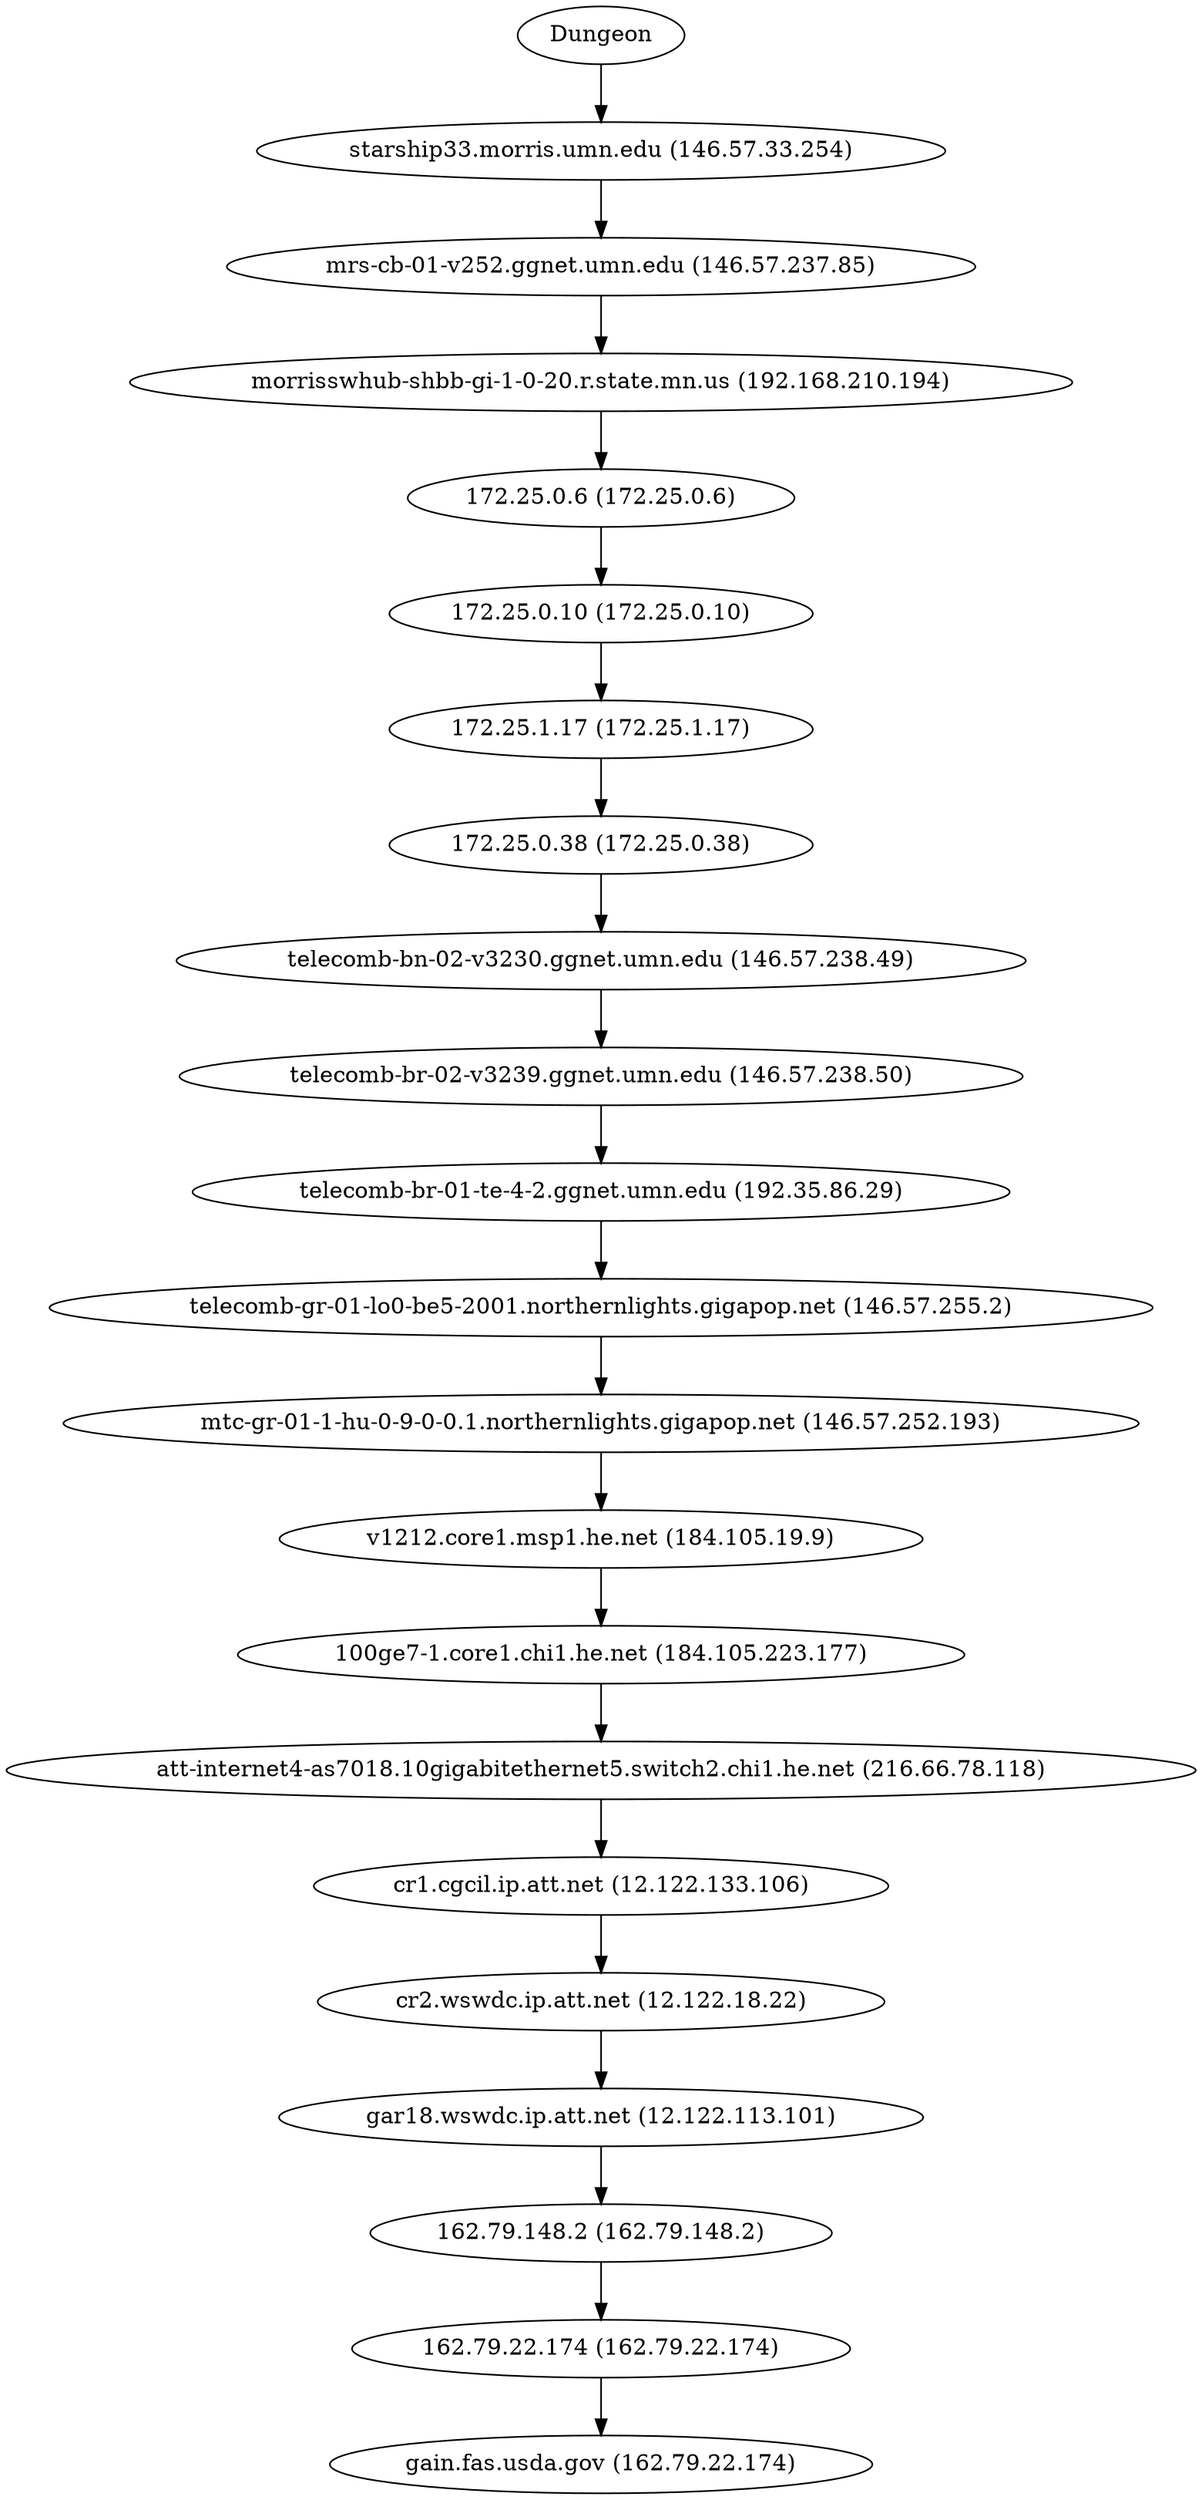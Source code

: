 digraph network {

// traceroute to gain.fas.usda.gov (162.79.22.174), 60 hops max, 60 byte packets
"Dungeon" -> "starship33.morris.umn.edu (146.57.33.254)";
"starship33.morris.umn.edu (146.57.33.254)" -> "mrs-cb-01-v252.ggnet.umn.edu (146.57.237.85)";
"mrs-cb-01-v252.ggnet.umn.edu (146.57.237.85)" -> "morrisswhub-shbb-gi-1-0-20.r.state.mn.us (192.168.210.194)";
"morrisswhub-shbb-gi-1-0-20.r.state.mn.us (192.168.210.194)" -> "172.25.0.6 (172.25.0.6)";
"172.25.0.6 (172.25.0.6)" -> "172.25.0.10 (172.25.0.10)";
"172.25.0.10 (172.25.0.10)" -> "172.25.1.17 (172.25.1.17)";
"172.25.1.17 (172.25.1.17)" -> "172.25.0.38 (172.25.0.38)";
"172.25.0.38 (172.25.0.38)" -> "telecomb-bn-02-v3230.ggnet.umn.edu (146.57.238.49)";
"telecomb-bn-02-v3230.ggnet.umn.edu (146.57.238.49)" -> "telecomb-br-02-v3239.ggnet.umn.edu (146.57.238.50)";
"telecomb-br-02-v3239.ggnet.umn.edu (146.57.238.50)" -> "telecomb-br-01-te-4-2.ggnet.umn.edu (192.35.86.29)";
"telecomb-br-01-te-4-2.ggnet.umn.edu (192.35.86.29)" -> "telecomb-gr-01-lo0-be5-2001.northernlights.gigapop.net (146.57.255.2)";
"telecomb-gr-01-lo0-be5-2001.northernlights.gigapop.net (146.57.255.2)" -> "mtc-gr-01-1-hu-0-9-0-0.1.northernlights.gigapop.net (146.57.252.193)";
"mtc-gr-01-1-hu-0-9-0-0.1.northernlights.gigapop.net (146.57.252.193)" -> "v1212.core1.msp1.he.net (184.105.19.9)";
"v1212.core1.msp1.he.net (184.105.19.9)" -> "100ge7-1.core1.chi1.he.net (184.105.223.177)";
"100ge7-1.core1.chi1.he.net (184.105.223.177)" -> "att-internet4-as7018.10gigabitethernet5.switch2.chi1.he.net (216.66.78.118)";
"att-internet4-as7018.10gigabitethernet5.switch2.chi1.he.net (216.66.78.118)" -> "cr1.cgcil.ip.att.net (12.122.133.106)";
"cr1.cgcil.ip.att.net (12.122.133.106)" -> "cr2.wswdc.ip.att.net (12.122.18.22)";
"cr2.wswdc.ip.att.net (12.122.18.22)" -> "gar18.wswdc.ip.att.net (12.122.113.101)";
"gar18.wswdc.ip.att.net (12.122.113.101)" -> "162.79.148.2 (162.79.148.2)";
"162.79.148.2 (162.79.148.2)" -> "162.79.22.174 (162.79.22.174)";
"162.79.22.174 (162.79.22.174)" -> "gain.fas.usda.gov (162.79.22.174)";
}
